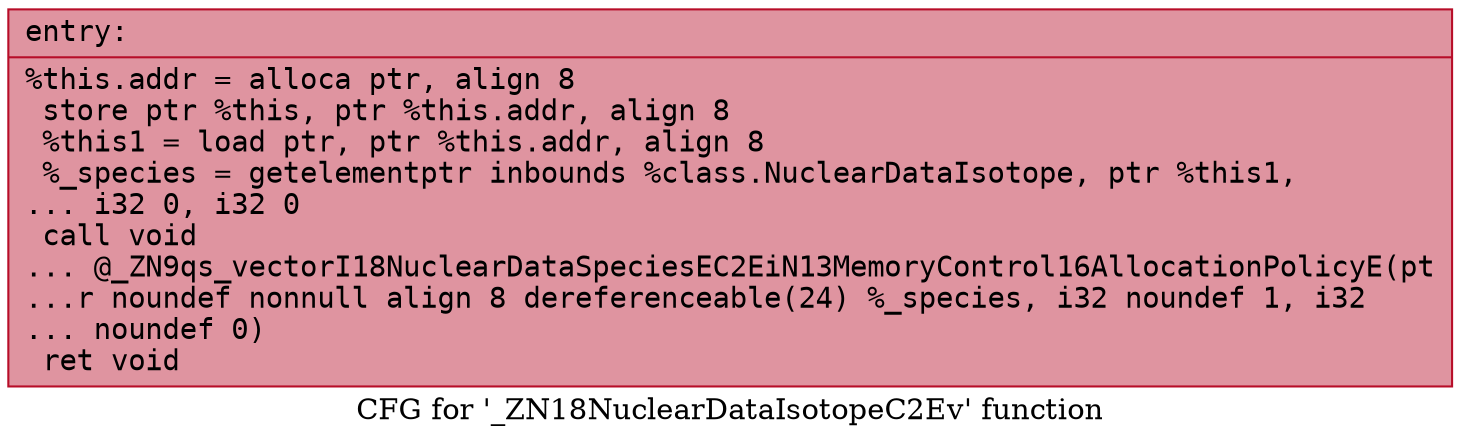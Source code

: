 digraph "CFG for '_ZN18NuclearDataIsotopeC2Ev' function" {
	label="CFG for '_ZN18NuclearDataIsotopeC2Ev' function";

	Node0x55cf633fc850 [shape=record,color="#b70d28ff", style=filled, fillcolor="#b70d2870" fontname="Courier",label="{entry:\l|  %this.addr = alloca ptr, align 8\l  store ptr %this, ptr %this.addr, align 8\l  %this1 = load ptr, ptr %this.addr, align 8\l  %_species = getelementptr inbounds %class.NuclearDataIsotope, ptr %this1,\l... i32 0, i32 0\l  call void\l... @_ZN9qs_vectorI18NuclearDataSpeciesEC2EiN13MemoryControl16AllocationPolicyE(pt\l...r noundef nonnull align 8 dereferenceable(24) %_species, i32 noundef 1, i32\l... noundef 0)\l  ret void\l}"];
}
